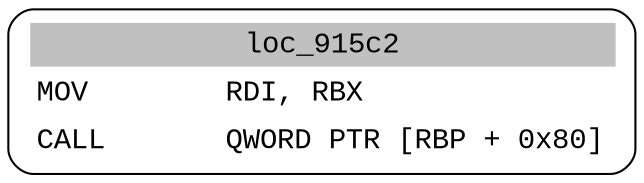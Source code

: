 digraph asm_graph {
1941 [
shape="Mrecord" fontname="Courier New"label =<<table border="0" cellborder="0" cellpadding="3"><tr><td align="center" colspan="2" bgcolor="grey">loc_915c2</td></tr><tr><td align="left">MOV        RDI, RBX</td></tr><tr><td align="left">CALL       QWORD PTR [RBP + 0x80]</td></tr></table>> ];
}